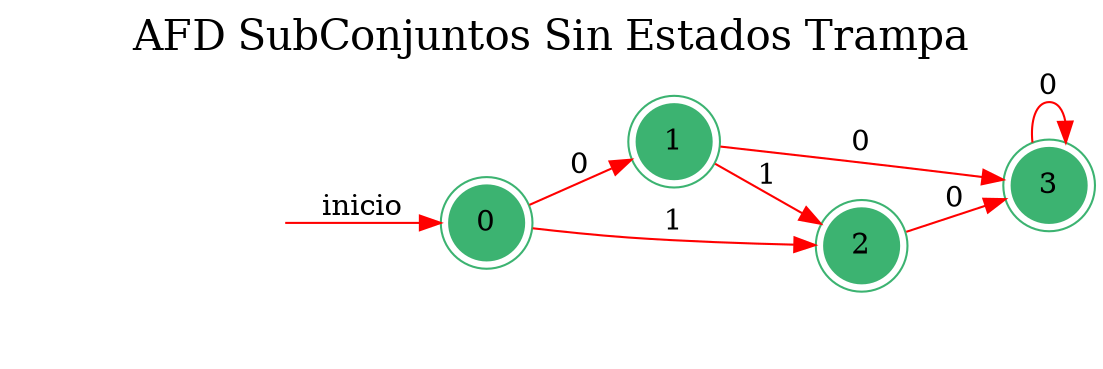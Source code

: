 digraph automata_finito {
	rankdir=LR;
	graph [label="AFD SubConjuntos Sin Estados Trampa", labelloc=t, fontsize=20]; 
	node [shape=doublecircle, style = filled,color = mediumseagreen]; 0 1 2 3;
	node [shape=circle];
	node [color=midnightblue,fontcolor=white];
	edge [color=red];
	secret_node [style=invis];
	secret_node -> 0 [label="inicio"];
	0 -> 1 [label="0"];
	0 -> 2 [label="1"];
	1 -> 3 [label="0"];
	1 -> 2 [label="1"];
	2 -> 3 [label="0"];
	3 -> 3 [label="0"];
}